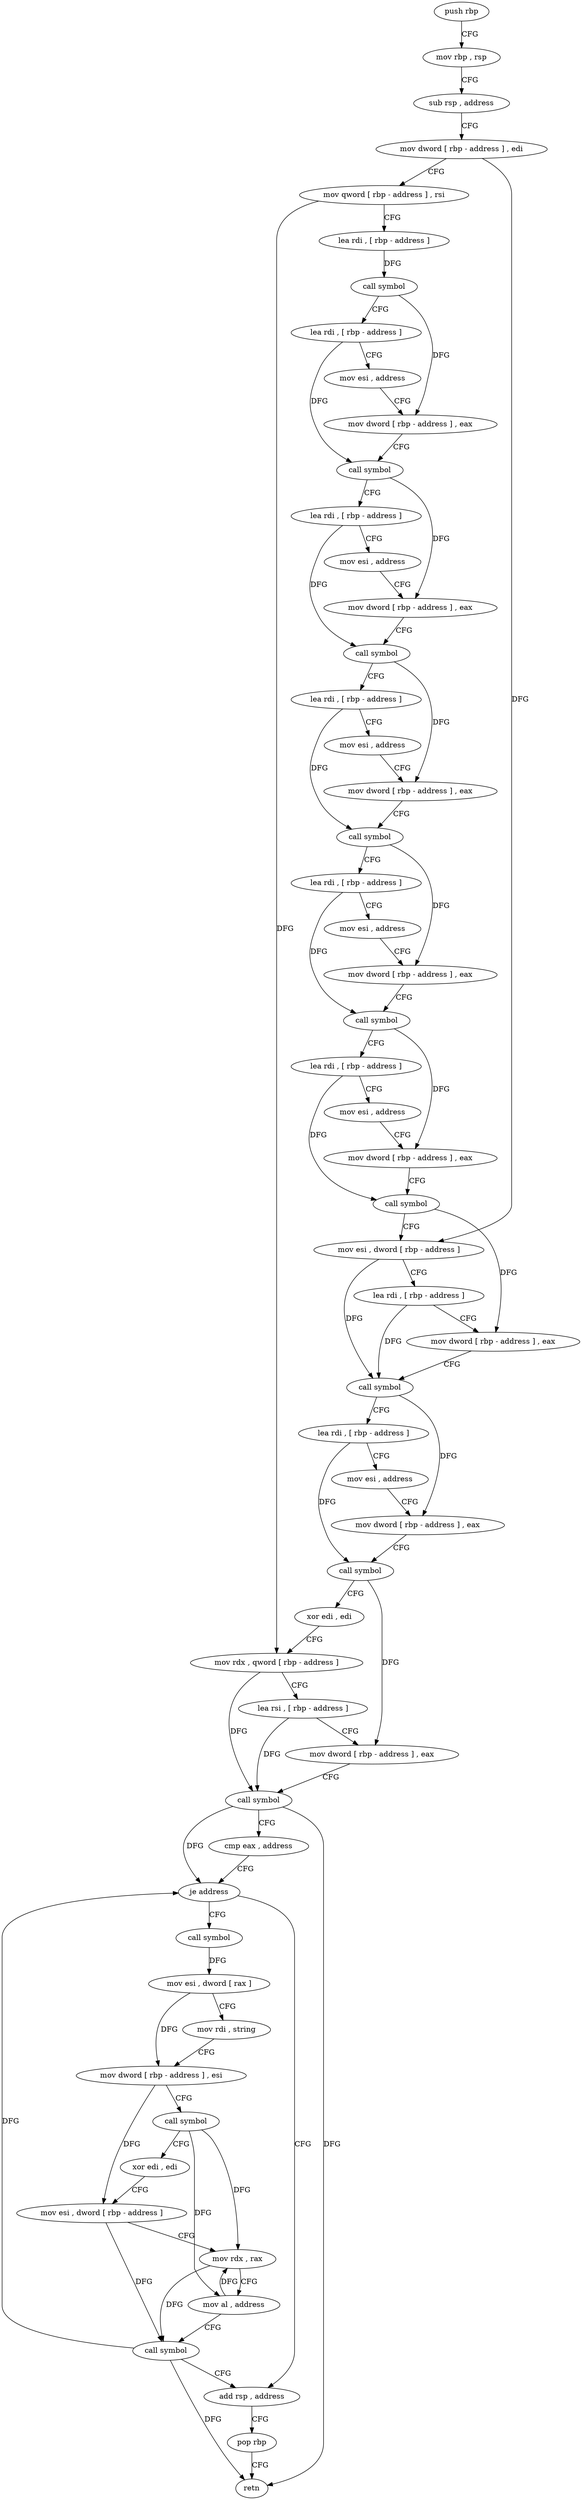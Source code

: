 digraph "func" {
"4205040" [label = "push rbp" ]
"4205041" [label = "mov rbp , rsp" ]
"4205044" [label = "sub rsp , address" ]
"4205051" [label = "mov dword [ rbp - address ] , edi" ]
"4205054" [label = "mov qword [ rbp - address ] , rsi" ]
"4205058" [label = "lea rdi , [ rbp - address ]" ]
"4205065" [label = "call symbol" ]
"4205070" [label = "lea rdi , [ rbp - address ]" ]
"4205077" [label = "mov esi , address" ]
"4205082" [label = "mov dword [ rbp - address ] , eax" ]
"4205088" [label = "call symbol" ]
"4205093" [label = "lea rdi , [ rbp - address ]" ]
"4205100" [label = "mov esi , address" ]
"4205105" [label = "mov dword [ rbp - address ] , eax" ]
"4205111" [label = "call symbol" ]
"4205116" [label = "lea rdi , [ rbp - address ]" ]
"4205123" [label = "mov esi , address" ]
"4205128" [label = "mov dword [ rbp - address ] , eax" ]
"4205134" [label = "call symbol" ]
"4205139" [label = "lea rdi , [ rbp - address ]" ]
"4205146" [label = "mov esi , address" ]
"4205151" [label = "mov dword [ rbp - address ] , eax" ]
"4205157" [label = "call symbol" ]
"4205162" [label = "lea rdi , [ rbp - address ]" ]
"4205169" [label = "mov esi , address" ]
"4205174" [label = "mov dword [ rbp - address ] , eax" ]
"4205180" [label = "call symbol" ]
"4205185" [label = "mov esi , dword [ rbp - address ]" ]
"4205188" [label = "lea rdi , [ rbp - address ]" ]
"4205195" [label = "mov dword [ rbp - address ] , eax" ]
"4205201" [label = "call symbol" ]
"4205206" [label = "lea rdi , [ rbp - address ]" ]
"4205213" [label = "mov esi , address" ]
"4205218" [label = "mov dword [ rbp - address ] , eax" ]
"4205224" [label = "call symbol" ]
"4205229" [label = "xor edi , edi" ]
"4205231" [label = "mov rdx , qword [ rbp - address ]" ]
"4205235" [label = "lea rsi , [ rbp - address ]" ]
"4205242" [label = "mov dword [ rbp - address ] , eax" ]
"4205248" [label = "call symbol" ]
"4205253" [label = "cmp eax , address" ]
"4205256" [label = "je address" ]
"4205308" [label = "add rsp , address" ]
"4205262" [label = "call symbol" ]
"4205315" [label = "pop rbp" ]
"4205316" [label = "retn" ]
"4205267" [label = "mov esi , dword [ rax ]" ]
"4205269" [label = "mov rdi , string" ]
"4205279" [label = "mov dword [ rbp - address ] , esi" ]
"4205285" [label = "call symbol" ]
"4205290" [label = "xor edi , edi" ]
"4205292" [label = "mov esi , dword [ rbp - address ]" ]
"4205298" [label = "mov rdx , rax" ]
"4205301" [label = "mov al , address" ]
"4205303" [label = "call symbol" ]
"4205040" -> "4205041" [ label = "CFG" ]
"4205041" -> "4205044" [ label = "CFG" ]
"4205044" -> "4205051" [ label = "CFG" ]
"4205051" -> "4205054" [ label = "CFG" ]
"4205051" -> "4205185" [ label = "DFG" ]
"4205054" -> "4205058" [ label = "CFG" ]
"4205054" -> "4205231" [ label = "DFG" ]
"4205058" -> "4205065" [ label = "DFG" ]
"4205065" -> "4205070" [ label = "CFG" ]
"4205065" -> "4205082" [ label = "DFG" ]
"4205070" -> "4205077" [ label = "CFG" ]
"4205070" -> "4205088" [ label = "DFG" ]
"4205077" -> "4205082" [ label = "CFG" ]
"4205082" -> "4205088" [ label = "CFG" ]
"4205088" -> "4205093" [ label = "CFG" ]
"4205088" -> "4205105" [ label = "DFG" ]
"4205093" -> "4205100" [ label = "CFG" ]
"4205093" -> "4205111" [ label = "DFG" ]
"4205100" -> "4205105" [ label = "CFG" ]
"4205105" -> "4205111" [ label = "CFG" ]
"4205111" -> "4205116" [ label = "CFG" ]
"4205111" -> "4205128" [ label = "DFG" ]
"4205116" -> "4205123" [ label = "CFG" ]
"4205116" -> "4205134" [ label = "DFG" ]
"4205123" -> "4205128" [ label = "CFG" ]
"4205128" -> "4205134" [ label = "CFG" ]
"4205134" -> "4205139" [ label = "CFG" ]
"4205134" -> "4205151" [ label = "DFG" ]
"4205139" -> "4205146" [ label = "CFG" ]
"4205139" -> "4205157" [ label = "DFG" ]
"4205146" -> "4205151" [ label = "CFG" ]
"4205151" -> "4205157" [ label = "CFG" ]
"4205157" -> "4205162" [ label = "CFG" ]
"4205157" -> "4205174" [ label = "DFG" ]
"4205162" -> "4205169" [ label = "CFG" ]
"4205162" -> "4205180" [ label = "DFG" ]
"4205169" -> "4205174" [ label = "CFG" ]
"4205174" -> "4205180" [ label = "CFG" ]
"4205180" -> "4205185" [ label = "CFG" ]
"4205180" -> "4205195" [ label = "DFG" ]
"4205185" -> "4205188" [ label = "CFG" ]
"4205185" -> "4205201" [ label = "DFG" ]
"4205188" -> "4205195" [ label = "CFG" ]
"4205188" -> "4205201" [ label = "DFG" ]
"4205195" -> "4205201" [ label = "CFG" ]
"4205201" -> "4205206" [ label = "CFG" ]
"4205201" -> "4205218" [ label = "DFG" ]
"4205206" -> "4205213" [ label = "CFG" ]
"4205206" -> "4205224" [ label = "DFG" ]
"4205213" -> "4205218" [ label = "CFG" ]
"4205218" -> "4205224" [ label = "CFG" ]
"4205224" -> "4205229" [ label = "CFG" ]
"4205224" -> "4205242" [ label = "DFG" ]
"4205229" -> "4205231" [ label = "CFG" ]
"4205231" -> "4205235" [ label = "CFG" ]
"4205231" -> "4205248" [ label = "DFG" ]
"4205235" -> "4205242" [ label = "CFG" ]
"4205235" -> "4205248" [ label = "DFG" ]
"4205242" -> "4205248" [ label = "CFG" ]
"4205248" -> "4205253" [ label = "CFG" ]
"4205248" -> "4205256" [ label = "DFG" ]
"4205248" -> "4205316" [ label = "DFG" ]
"4205253" -> "4205256" [ label = "CFG" ]
"4205256" -> "4205308" [ label = "CFG" ]
"4205256" -> "4205262" [ label = "CFG" ]
"4205308" -> "4205315" [ label = "CFG" ]
"4205262" -> "4205267" [ label = "DFG" ]
"4205315" -> "4205316" [ label = "CFG" ]
"4205267" -> "4205269" [ label = "CFG" ]
"4205267" -> "4205279" [ label = "DFG" ]
"4205269" -> "4205279" [ label = "CFG" ]
"4205279" -> "4205285" [ label = "CFG" ]
"4205279" -> "4205292" [ label = "DFG" ]
"4205285" -> "4205290" [ label = "CFG" ]
"4205285" -> "4205298" [ label = "DFG" ]
"4205285" -> "4205301" [ label = "DFG" ]
"4205290" -> "4205292" [ label = "CFG" ]
"4205292" -> "4205298" [ label = "CFG" ]
"4205292" -> "4205303" [ label = "DFG" ]
"4205298" -> "4205301" [ label = "CFG" ]
"4205298" -> "4205303" [ label = "DFG" ]
"4205301" -> "4205303" [ label = "CFG" ]
"4205301" -> "4205298" [ label = "DFG" ]
"4205303" -> "4205308" [ label = "CFG" ]
"4205303" -> "4205256" [ label = "DFG" ]
"4205303" -> "4205316" [ label = "DFG" ]
}
